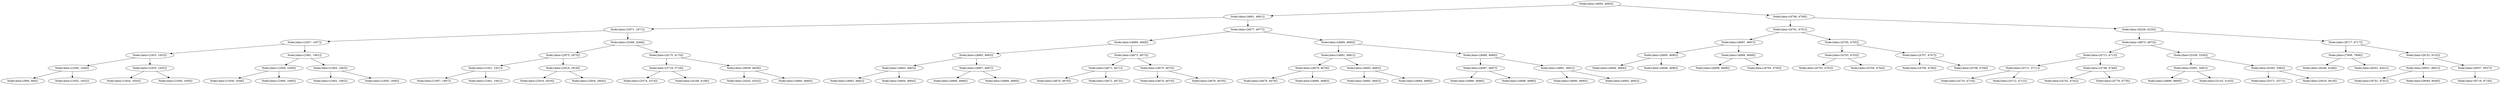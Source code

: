 digraph G{
640592192 [label="Node{data=[4693, 4693]}"]
640592192 -> 1788957367
1788957367 [label="Node{data=[4661, 4661]}"]
1788957367 -> 1421378119
1421378119 [label="Node{data=[1871, 1871]}"]
1421378119 -> 1424925036
1424925036 [label="Node{data=[1657, 1657]}"]
1424925036 -> 131687960
131687960 [label="Node{data=[1653, 1653]}"]
131687960 -> 1737341118
1737341118 [label="Node{data=[1040, 1040]}"]
1737341118 -> 2008523954
2008523954 [label="Node{data=[994, 994]}"]
1737341118 -> 1450417897
1450417897 [label="Node{data=[1652, 1652]}"]
131687960 -> 441895833
441895833 [label="Node{data=[1655, 1655]}"]
441895833 -> 269797413
269797413 [label="Node{data=[1654, 1654]}"]
441895833 -> 1523346593
1523346593 [label="Node{data=[1656, 1656]}"]
1424925036 -> 268580295
268580295 [label="Node{data=[1661, 1661]}"]
268580295 -> 1017396829
1017396829 [label="Node{data=[1659, 1659]}"]
1017396829 -> 172465164
172465164 [label="Node{data=[1658, 1658]}"]
1017396829 -> 869748865
869748865 [label="Node{data=[1660, 1660]}"]
268580295 -> 846919473
846919473 [label="Node{data=[1663, 1663]}"]
846919473 -> 800158197
800158197 [label="Node{data=[1662, 1662]}"]
846919473 -> 421543923
421543923 [label="Node{data=[1856, 1856]}"]
1421378119 -> 284829454
284829454 [label="Node{data=[3268, 3268]}"]
284829454 -> 1977391455
1977391455 [label="Node{data=[2875, 2875]}"]
1977391455 -> 1371955400
1371955400 [label="Node{data=[1921, 1921]}"]
1371955400 -> 1233191588
1233191588 [label="Node{data=[1907, 1907]}"]
1371955400 -> 142778061
142778061 [label="Node{data=[1941, 1941]}"]
1977391455 -> 428210403
428210403 [label="Node{data=[2918, 2918]}"]
428210403 -> 2074544955
2074544955 [label="Node{data=[2916, 2916]}"]
428210403 -> 980595401
980595401 [label="Node{data=[2954, 2954]}"]
284829454 -> 647641020
647641020 [label="Node{data=[4170, 4170]}"]
647641020 -> 275677548
275677548 [label="Node{data=[3718, 3718]}"]
275677548 -> 1406381705
1406381705 [label="Node{data=[3374, 3374]}"]
275677548 -> 2090384064
2090384064 [label="Node{data=[4108, 4108]}"]
647641020 -> 197678392
197678392 [label="Node{data=[4659, 4659]}"]
197678392 -> 1875493068
1875493068 [label="Node{data=[4202, 4202]}"]
197678392 -> 564173914
564173914 [label="Node{data=[4660, 4660]}"]
1788957367 -> 416771092
416771092 [label="Node{data=[4677, 4677]}"]
416771092 -> 1367317411
1367317411 [label="Node{data=[4669, 4669]}"]
1367317411 -> 1880223456
1880223456 [label="Node{data=[4665, 4665]}"]
1880223456 -> 1433857780
1433857780 [label="Node{data=[4663, 4663]}"]
1433857780 -> 1986174850
1986174850 [label="Node{data=[4662, 4662]}"]
1433857780 -> 1542299758
1542299758 [label="Node{data=[4664, 4664]}"]
1880223456 -> 611595037
611595037 [label="Node{data=[4667, 4667]}"]
611595037 -> 1184331817
1184331817 [label="Node{data=[4666, 4666]}"]
611595037 -> 619409910
619409910 [label="Node{data=[4668, 4668]}"]
1367317411 -> 313740245
313740245 [label="Node{data=[4673, 4673]}"]
313740245 -> 400191045
400191045 [label="Node{data=[4671, 4671]}"]
400191045 -> 1794181799
1794181799 [label="Node{data=[4670, 4670]}"]
400191045 -> 367698638
367698638 [label="Node{data=[4672, 4672]}"]
313740245 -> 487566917
487566917 [label="Node{data=[4675, 4675]}"]
487566917 -> 1499677671
1499677671 [label="Node{data=[4674, 4674]}"]
487566917 -> 992333406
992333406 [label="Node{data=[4676, 4676]}"]
416771092 -> 2073683750
2073683750 [label="Node{data=[4685, 4685]}"]
2073683750 -> 461640598
461640598 [label="Node{data=[4681, 4681]}"]
461640598 -> 1480267642
1480267642 [label="Node{data=[4679, 4679]}"]
1480267642 -> 1299801373
1299801373 [label="Node{data=[4678, 4678]}"]
1480267642 -> 2037189443
2037189443 [label="Node{data=[4680, 4680]}"]
461640598 -> 1112457051
1112457051 [label="Node{data=[4683, 4683]}"]
1112457051 -> 1120858287
1120858287 [label="Node{data=[4682, 4682]}"]
1112457051 -> 1150887014
1150887014 [label="Node{data=[4684, 4684]}"]
2073683750 -> 1438582949
1438582949 [label="Node{data=[4689, 4689]}"]
1438582949 -> 1648152878
1648152878 [label="Node{data=[4687, 4687]}"]
1648152878 -> 1463950926
1463950926 [label="Node{data=[4686, 4686]}"]
1648152878 -> 1517664980
1517664980 [label="Node{data=[4688, 4688]}"]
1438582949 -> 1998748447
1998748447 [label="Node{data=[4691, 4691]}"]
1998748447 -> 1930649972
1930649972 [label="Node{data=[4690, 4690]}"]
1998748447 -> 887398710
887398710 [label="Node{data=[4692, 4692]}"]
640592192 -> 1127222884
1127222884 [label="Node{data=[4709, 4709]}"]
1127222884 -> 665743262
665743262 [label="Node{data=[4701, 4701]}"]
665743262 -> 1339990750
1339990750 [label="Node{data=[4697, 4697]}"]
1339990750 -> 1587693314
1587693314 [label="Node{data=[4695, 4695]}"]
1587693314 -> 497164700
497164700 [label="Node{data=[4694, 4694]}"]
1587693314 -> 1235513129
1235513129 [label="Node{data=[4696, 4696]}"]
1339990750 -> 1935076497
1935076497 [label="Node{data=[4699, 4699]}"]
1935076497 -> 1065369518
1065369518 [label="Node{data=[4698, 4698]}"]
1935076497 -> 857884419
857884419 [label="Node{data=[4700, 4700]}"]
665743262 -> 1494592361
1494592361 [label="Node{data=[4705, 4705]}"]
1494592361 -> 493090494
493090494 [label="Node{data=[4703, 4703]}"]
493090494 -> 597739507
597739507 [label="Node{data=[4702, 4702]}"]
493090494 -> 35362523
35362523 [label="Node{data=[4704, 4704]}"]
1494592361 -> 1990277906
1990277906 [label="Node{data=[4707, 4707]}"]
1990277906 -> 1953887614
1953887614 [label="Node{data=[4706, 4706]}"]
1990277906 -> 1364142940
1364142940 [label="Node{data=[4708, 4708]}"]
1127222884 -> 255640288
255640288 [label="Node{data=[6226, 6226]}"]
255640288 -> 1891238334
1891238334 [label="Node{data=[4873, 4873]}"]
1891238334 -> 725603538
725603538 [label="Node{data=[4713, 4713]}"]
725603538 -> 50466594
50466594 [label="Node{data=[4711, 4711]}"]
50466594 -> 1782638176
1782638176 [label="Node{data=[4710, 4710]}"]
50466594 -> 1247260007
1247260007 [label="Node{data=[4712, 4712]}"]
725603538 -> 521890235
521890235 [label="Node{data=[4748, 4748]}"]
521890235 -> 208866917
208866917 [label="Node{data=[4742, 4742]}"]
521890235 -> 1634572909
1634572909 [label="Node{data=[4778, 4778]}"]
1891238334 -> 371605426
371605426 [label="Node{data=[5336, 5336]}"]
371605426 -> 1387584124
1387584124 [label="Node{data=[5081, 5081]}"]
1387584124 -> 1176561257
1176561257 [label="Node{data=[4899, 4899]}"]
1387584124 -> 1267966514
1267966514 [label="Node{data=[5143, 5143]}"]
371605426 -> 1819271005
1819271005 [label="Node{data=[5382, 5382]}"]
1819271005 -> 410816406
410816406 [label="Node{data=[5371, 5371]}"]
1819271005 -> 1496199518
1496199518 [label="Node{data=[5619, 5619]}"]
255640288 -> 259689083
259689083 [label="Node{data=[8717, 8717]}"]
259689083 -> 503134718
503134718 [label="Node{data=[7906, 7906]}"]
503134718 -> 1627461096
1627461096 [label="Node{data=[6246, 6246]}"]
503134718 -> 1234009175
1234009175 [label="Node{data=[8201, 8201]}"]
259689083 -> 318705231
318705231 [label="Node{data=[9152, 9152]}"]
318705231 -> 1723463463
1723463463 [label="Node{data=[8951, 8951]}"]
1723463463 -> 259915853
259915853 [label="Node{data=[8741, 8741]}"]
1723463463 -> 758360625
758360625 [label="Node{data=[9049, 9049]}"]
318705231 -> 1196709038
1196709038 [label="Node{data=[9557, 9557]}"]
1196709038 -> 1862108076
1862108076 [label="Node{data=[9718, 9718]}"]
}